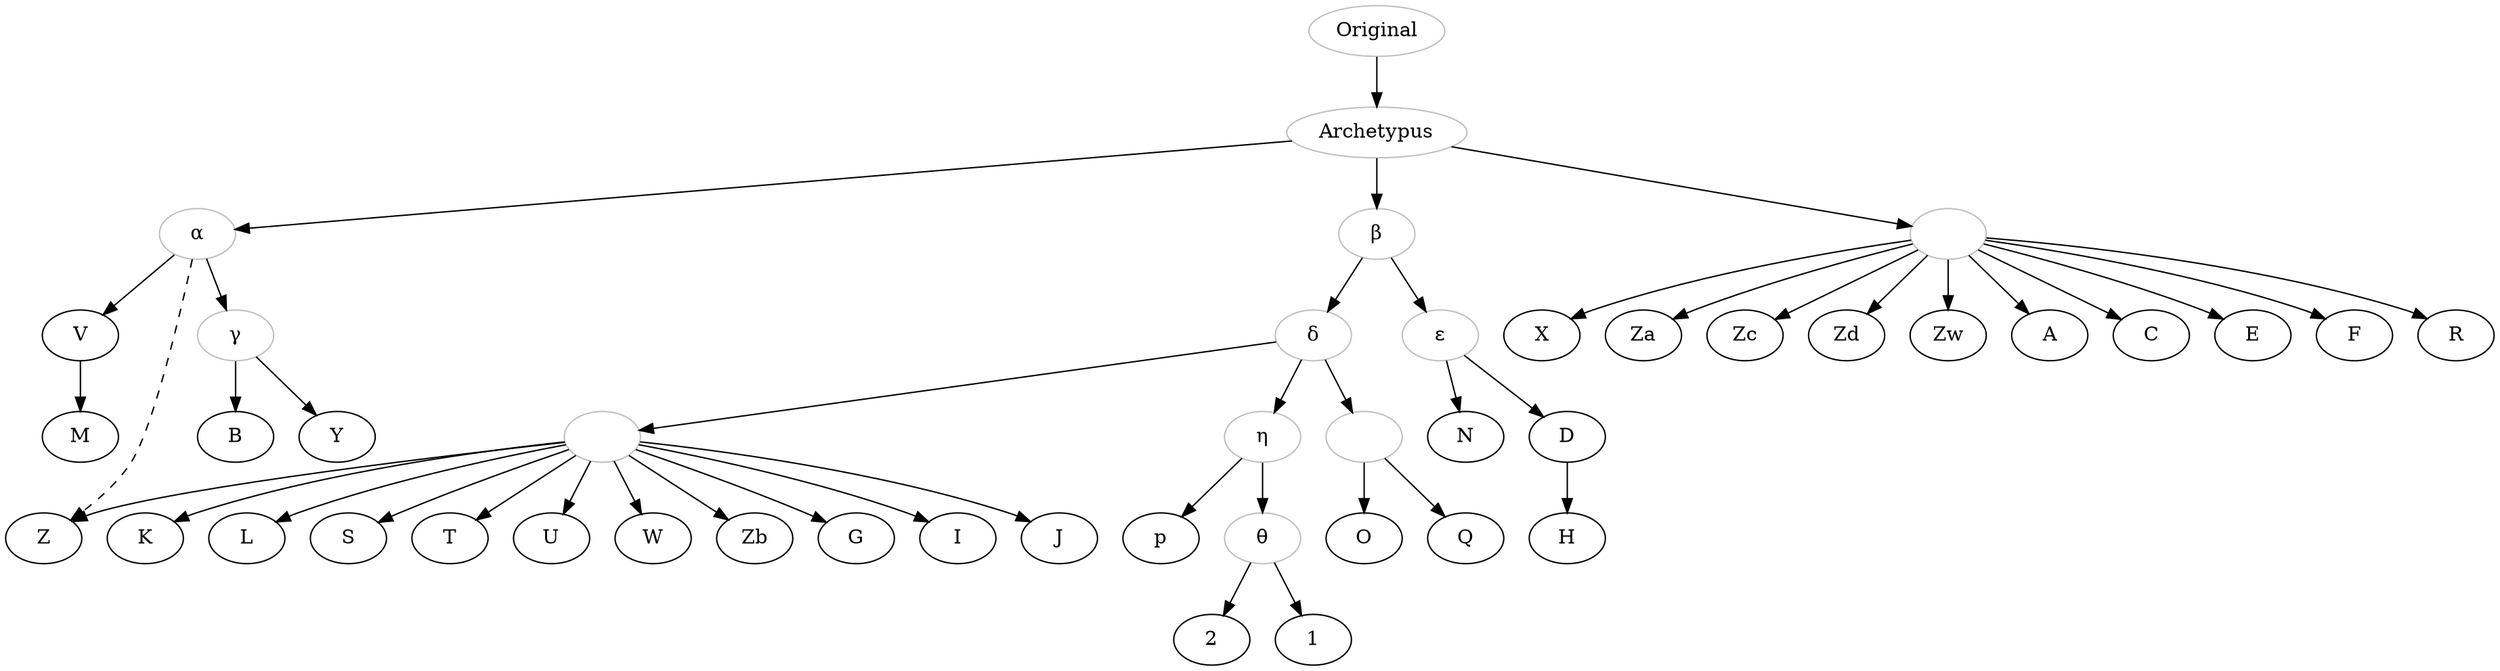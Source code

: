 digraph {
    Original -> Archetypus
    Original[color="grey"]
    Archetypus[color="grey"]

    Archetypus -> Alpha
    Alpha[label="α", color="grey"]
    
    Alpha -> V
    V -> M
    Alpha -> Z[style=dashed]
    Alpha -> Gamma 
    Gamma[label="γ", color="grey"]
    Gamma -> Ypsilon
    Ypsilon[label="Y"]
    Gamma -> B 

    Archetypus -> LinieBeta
    LinieBeta[label="β", color="grey"]
    LinieBeta -> Epsilon
    Epsilon[label="ε", color="grey"]
    Epsilon -> D
    D -> H 
    Epsilon -> N 
    LinieBeta -> Delta
    Delta[label="δ", color="grey"]
    Delta -> QO
    QO[label="", color="grey"]
    QO -> Q
    QO -> O 
    Delta -> GIJKLSTUWZb
    GIJKLSTUWZb[label="", color="grey"]
    GIJKLSTUWZb -> Z
    GIJKLSTUWZb -> G 
    GIJKLSTUWZb -> I
    GIJKLSTUWZb -> J
    GIJKLSTUWZb -> K 
    GIJKLSTUWZb -> L 
    GIJKLSTUWZb -> S
    GIJKLSTUWZb -> T
    GIJKLSTUWZb -> U
    GIJKLSTUWZb -> W
    GIJKLSTUWZb -> Zb 
    Delta -> Eta
    Eta[label="η", color="grey"]
    Eta -> Theta
    Theta[label="θ", color="grey"]
    Theta -> 2
    Theta -> 1 
    Eta -> p 

    Archetypus -> Gamma2
    Gamma2[label="", color=grey]
    Gamma2 -> A 
    Gamma2 -> C 
    Gamma2 -> E 
    Gamma2 -> F
    Gamma2 -> R
    Gamma2 -> X
    Gamma2 -> Za
    Gamma2 -> Zc 
    Gamma2 -> Zd 
    Gamma2 -> Zw 

}
